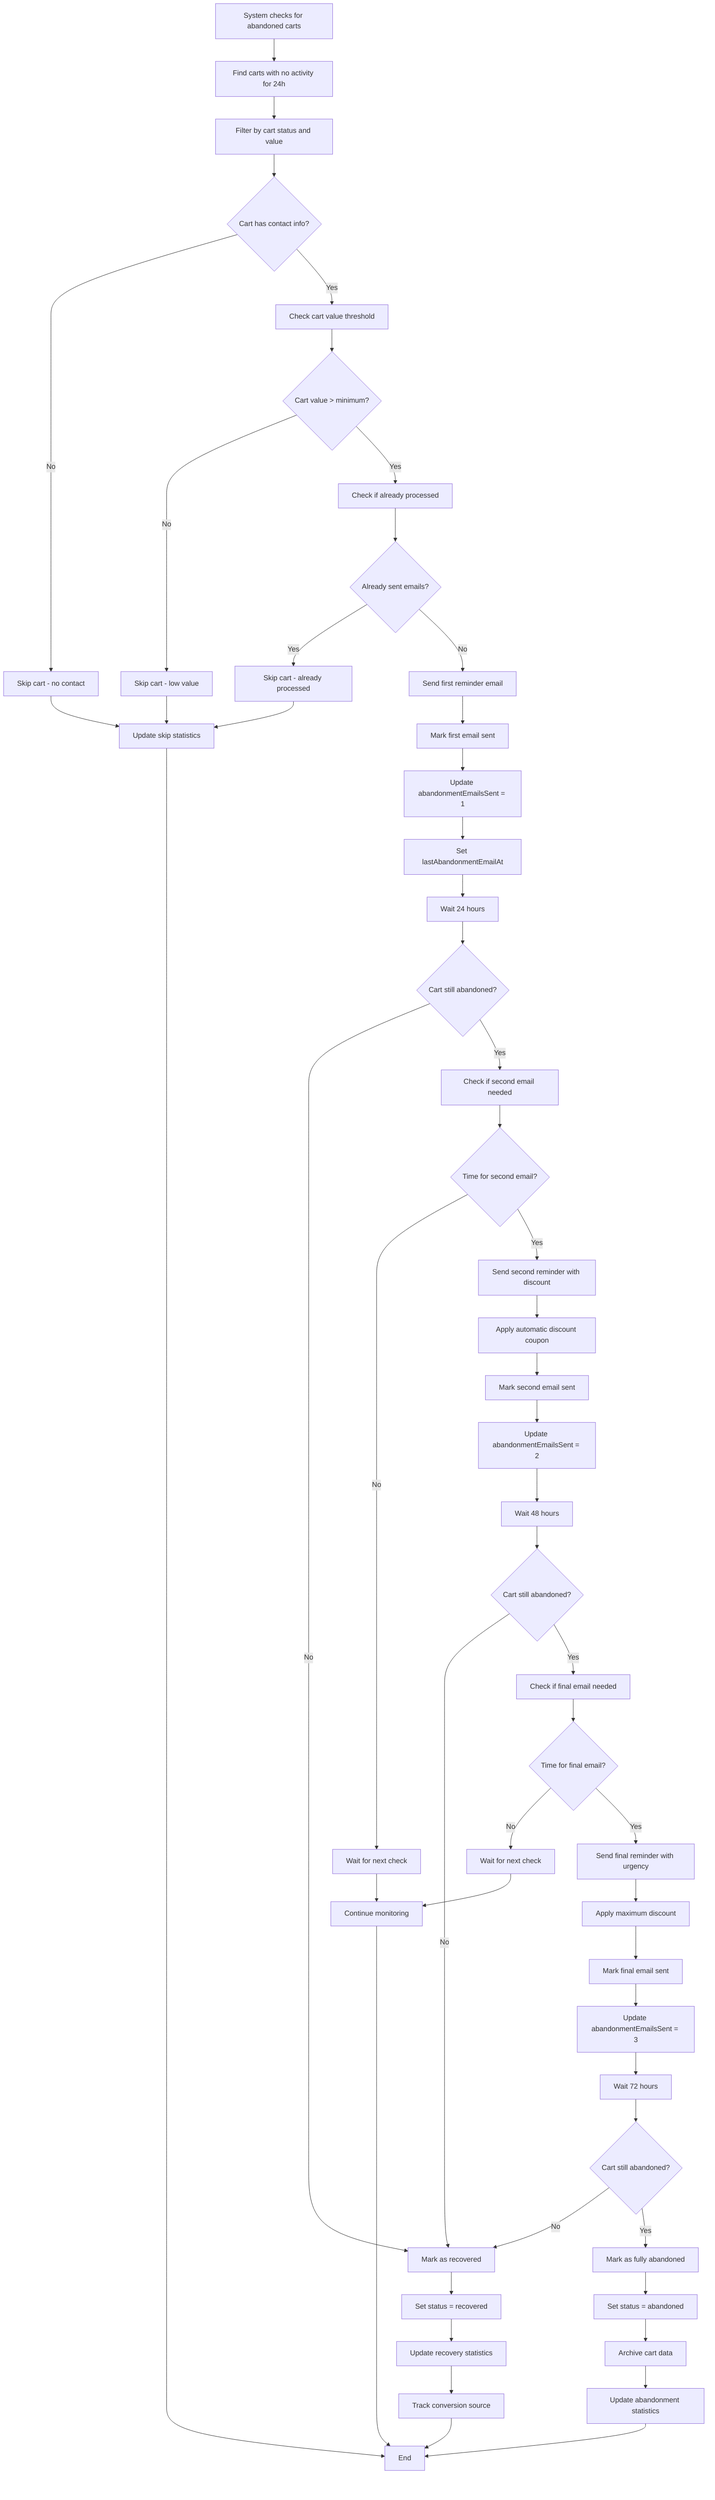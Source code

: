 %% Advanced Abandoned Cart Recovery Flow with Multi-Stage Campaigns
%% View at https://mermaid.live
flowchart TD
  A[System checks for abandoned carts] --> B[Find carts with no activity for 24h]
  B --> C[Filter by cart status and value]
  C --> D{Cart has contact info?}
  D -->|No| E[Skip cart - no contact]
  D -->|Yes| F[Check cart value threshold]
  F --> G{Cart value > minimum?}
  G -->|No| H[Skip cart - low value]
  G -->|Yes| I[Check if already processed]
  I --> J{Already sent emails?}
  J -->|Yes| K[Skip cart - already processed]
  J -->|No| L[Send first reminder email]
  
  %% First Reminder
  L --> M[Mark first email sent]
  M --> N[Update abandonmentEmailsSent = 1]
  N --> O[Set lastAbandonmentEmailAt]
  O --> P[Wait 24 hours]
  P --> Q{Cart still abandoned?}
  Q -->|No| R[Mark as recovered]
  Q -->|Yes| S[Check if second email needed]
  
  %% Second Reminder with Discount
  S --> T{Time for second email?}
  T -->|No| U[Wait for next check]
  T -->|Yes| V[Send second reminder with discount]
  V --> W[Apply automatic discount coupon]
  W --> X[Mark second email sent]
  X --> Y[Update abandonmentEmailsSent = 2]
  Y --> Z[Wait 48 hours]
  Z --> AA{Cart still abandoned?}
  AA -->|No| R
  AA -->|Yes| BB[Check if final email needed]
  
  %% Final Reminder
  BB --> CC{Time for final email?}
  CC -->|No| DD[Wait for next check]
  CC -->|Yes| EE[Send final reminder with urgency]
  EE --> FF[Apply maximum discount]
  FF --> GG[Mark final email sent]
  GG --> HH[Update abandonmentEmailsSent = 3]
  HH --> II[Wait 72 hours]
  II --> JJ{Cart still abandoned?}
  JJ -->|No| R
  JJ -->|Yes| KK[Mark as fully abandoned]
  
  %% Final Processing
  KK --> LL[Set status = abandoned]
  LL --> MM[Archive cart data]
  MM --> NN[Update abandonment statistics]
  
  %% Recovery Processing
  R --> OO[Set status = recovered]
  OO --> PP[Update recovery statistics]
  PP --> QQ[Track conversion source]
  
  %% Skip Processing
  E --> RR[Update skip statistics]
  H --> RR
  K --> RR
  U --> SS[Continue monitoring]
  DD --> SS
  
  %% End Processing
  NN --> TT[End]
  QQ --> TT
  RR --> TT
  SS --> TT